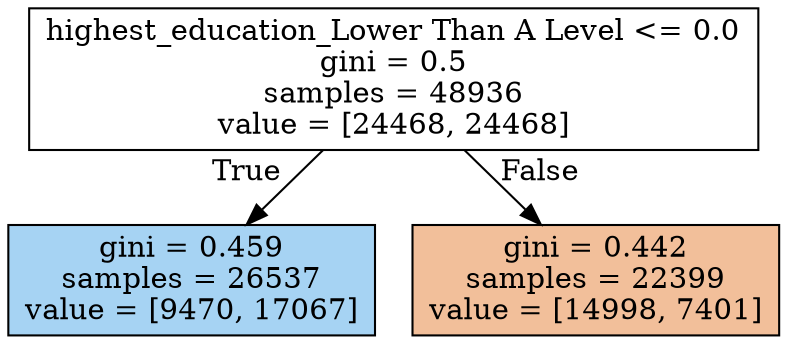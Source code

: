 digraph Tree {
node [shape=box, style="filled", color="black"] ;
0 [label="highest_education_Lower Than A Level <= 0.0\ngini = 0.5\nsamples = 48936\nvalue = [24468, 24468]", fillcolor="#e5813900"] ;
1 [label="gini = 0.459\nsamples = 26537\nvalue = [9470, 17067]", fillcolor="#399de572"] ;
0 -> 1 [labeldistance=2.5, labelangle=45, headlabel="True"] ;
2 [label="gini = 0.442\nsamples = 22399\nvalue = [14998, 7401]", fillcolor="#e5813981"] ;
0 -> 2 [labeldistance=2.5, labelangle=-45, headlabel="False"] ;
}